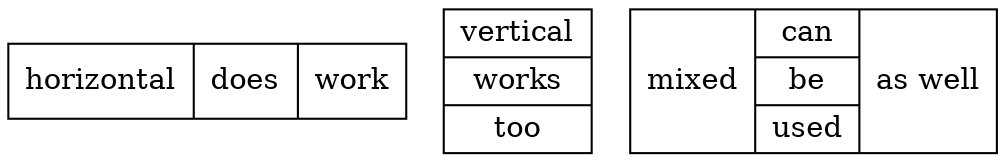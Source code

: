 digraph {
  node1 [ label="horizontal|does|work" shape="record" ];
  node2 [ label="{vertical|works|too}" shape="record" ];
  node3 [ label="mixed|{can|be|used}|as well" shape="record" ];
}
